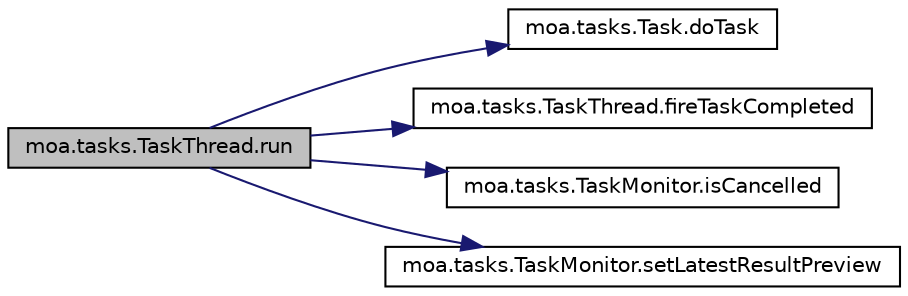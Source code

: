 digraph G
{
  edge [fontname="Helvetica",fontsize="10",labelfontname="Helvetica",labelfontsize="10"];
  node [fontname="Helvetica",fontsize="10",shape=record];
  rankdir=LR;
  Node1 [label="moa.tasks.TaskThread.run",height=0.2,width=0.4,color="black", fillcolor="grey75", style="filled" fontcolor="black"];
  Node1 -> Node2 [color="midnightblue",fontsize="10",style="solid",fontname="Helvetica"];
  Node2 [label="moa.tasks.Task.doTask",height=0.2,width=0.4,color="black", fillcolor="white", style="filled",URL="$interfacemoa_1_1tasks_1_1Task.html#a10807eaa1d4d05b188f6f7de99d0efbe",tooltip="This method performs this task, when TaskMonitor and ObjectRepository are no needed..."];
  Node1 -> Node3 [color="midnightblue",fontsize="10",style="solid",fontname="Helvetica"];
  Node3 [label="moa.tasks.TaskThread.fireTaskCompleted",height=0.2,width=0.4,color="black", fillcolor="white", style="filled",URL="$classmoa_1_1tasks_1_1TaskThread.html#ad7b371f3111494a92f67a0f163c09b85"];
  Node1 -> Node4 [color="midnightblue",fontsize="10",style="solid",fontname="Helvetica"];
  Node4 [label="moa.tasks.TaskMonitor.isCancelled",height=0.2,width=0.4,color="black", fillcolor="white", style="filled",URL="$interfacemoa_1_1tasks_1_1TaskMonitor.html#ab4956c1088eaf4619b0150324d6f762f",tooltip="Gets whether the task monitored is cancelled."];
  Node1 -> Node5 [color="midnightblue",fontsize="10",style="solid",fontname="Helvetica"];
  Node5 [label="moa.tasks.TaskMonitor.setLatestResultPreview",height=0.2,width=0.4,color="black", fillcolor="white", style="filled",URL="$interfacemoa_1_1tasks_1_1TaskMonitor.html#a1b6f9b951f02111a3461e26c9a6c2936",tooltip="Sets the current result to preview."];
}
